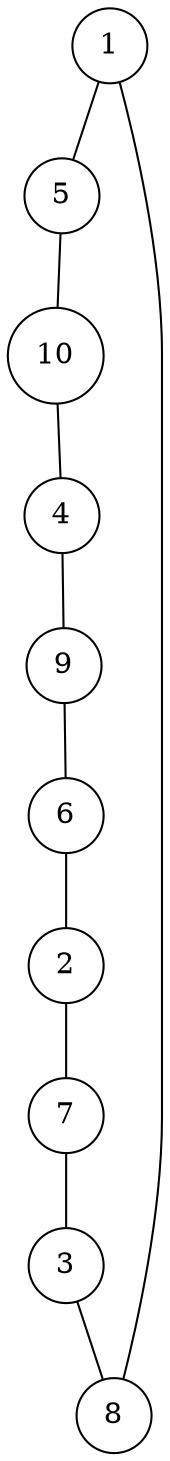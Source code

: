 graph random1249610 {
	node [shape=circle fillcolor=white]
	1 [ pos = "2.890624,1.916725!"]
	2 [ pos = "4.420836,4.022969!"]
	3 [ pos = "0.943230,4.363657!"]
	4 [ pos = "5.000000,1.342626!"]
	5 [ pos = "2.398141,1.194233!"]
	6 [ pos = "4.679648,4.019812!"]
	7 [ pos = "3.273514,3.941815!"]
	8 [ pos = "1.873104,2.415069!"]
	9 [ pos = "3.472479,2.790626!"]
	10 [ pos = "3.243597,0.748748!"]

	1 -- 5
	2 -- 7
	3 -- 8
	4 -- 9
	5 -- 10
	6 -- 2
	7 -- 3
	8 -- 1
	9 -- 6
	10 -- 4
}